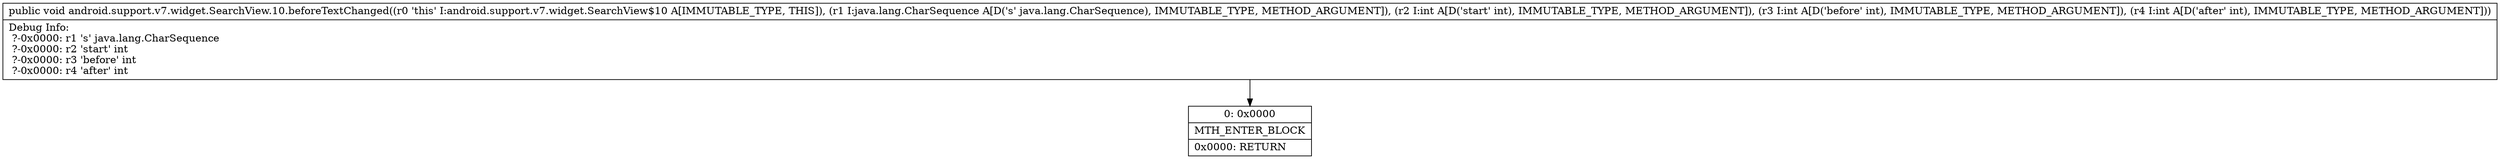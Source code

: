 digraph "CFG forandroid.support.v7.widget.SearchView.10.beforeTextChanged(Ljava\/lang\/CharSequence;III)V" {
Node_0 [shape=record,label="{0\:\ 0x0000|MTH_ENTER_BLOCK\l|0x0000: RETURN   \l}"];
MethodNode[shape=record,label="{public void android.support.v7.widget.SearchView.10.beforeTextChanged((r0 'this' I:android.support.v7.widget.SearchView$10 A[IMMUTABLE_TYPE, THIS]), (r1 I:java.lang.CharSequence A[D('s' java.lang.CharSequence), IMMUTABLE_TYPE, METHOD_ARGUMENT]), (r2 I:int A[D('start' int), IMMUTABLE_TYPE, METHOD_ARGUMENT]), (r3 I:int A[D('before' int), IMMUTABLE_TYPE, METHOD_ARGUMENT]), (r4 I:int A[D('after' int), IMMUTABLE_TYPE, METHOD_ARGUMENT]))  | Debug Info:\l  ?\-0x0000: r1 's' java.lang.CharSequence\l  ?\-0x0000: r2 'start' int\l  ?\-0x0000: r3 'before' int\l  ?\-0x0000: r4 'after' int\l}"];
MethodNode -> Node_0;
}

